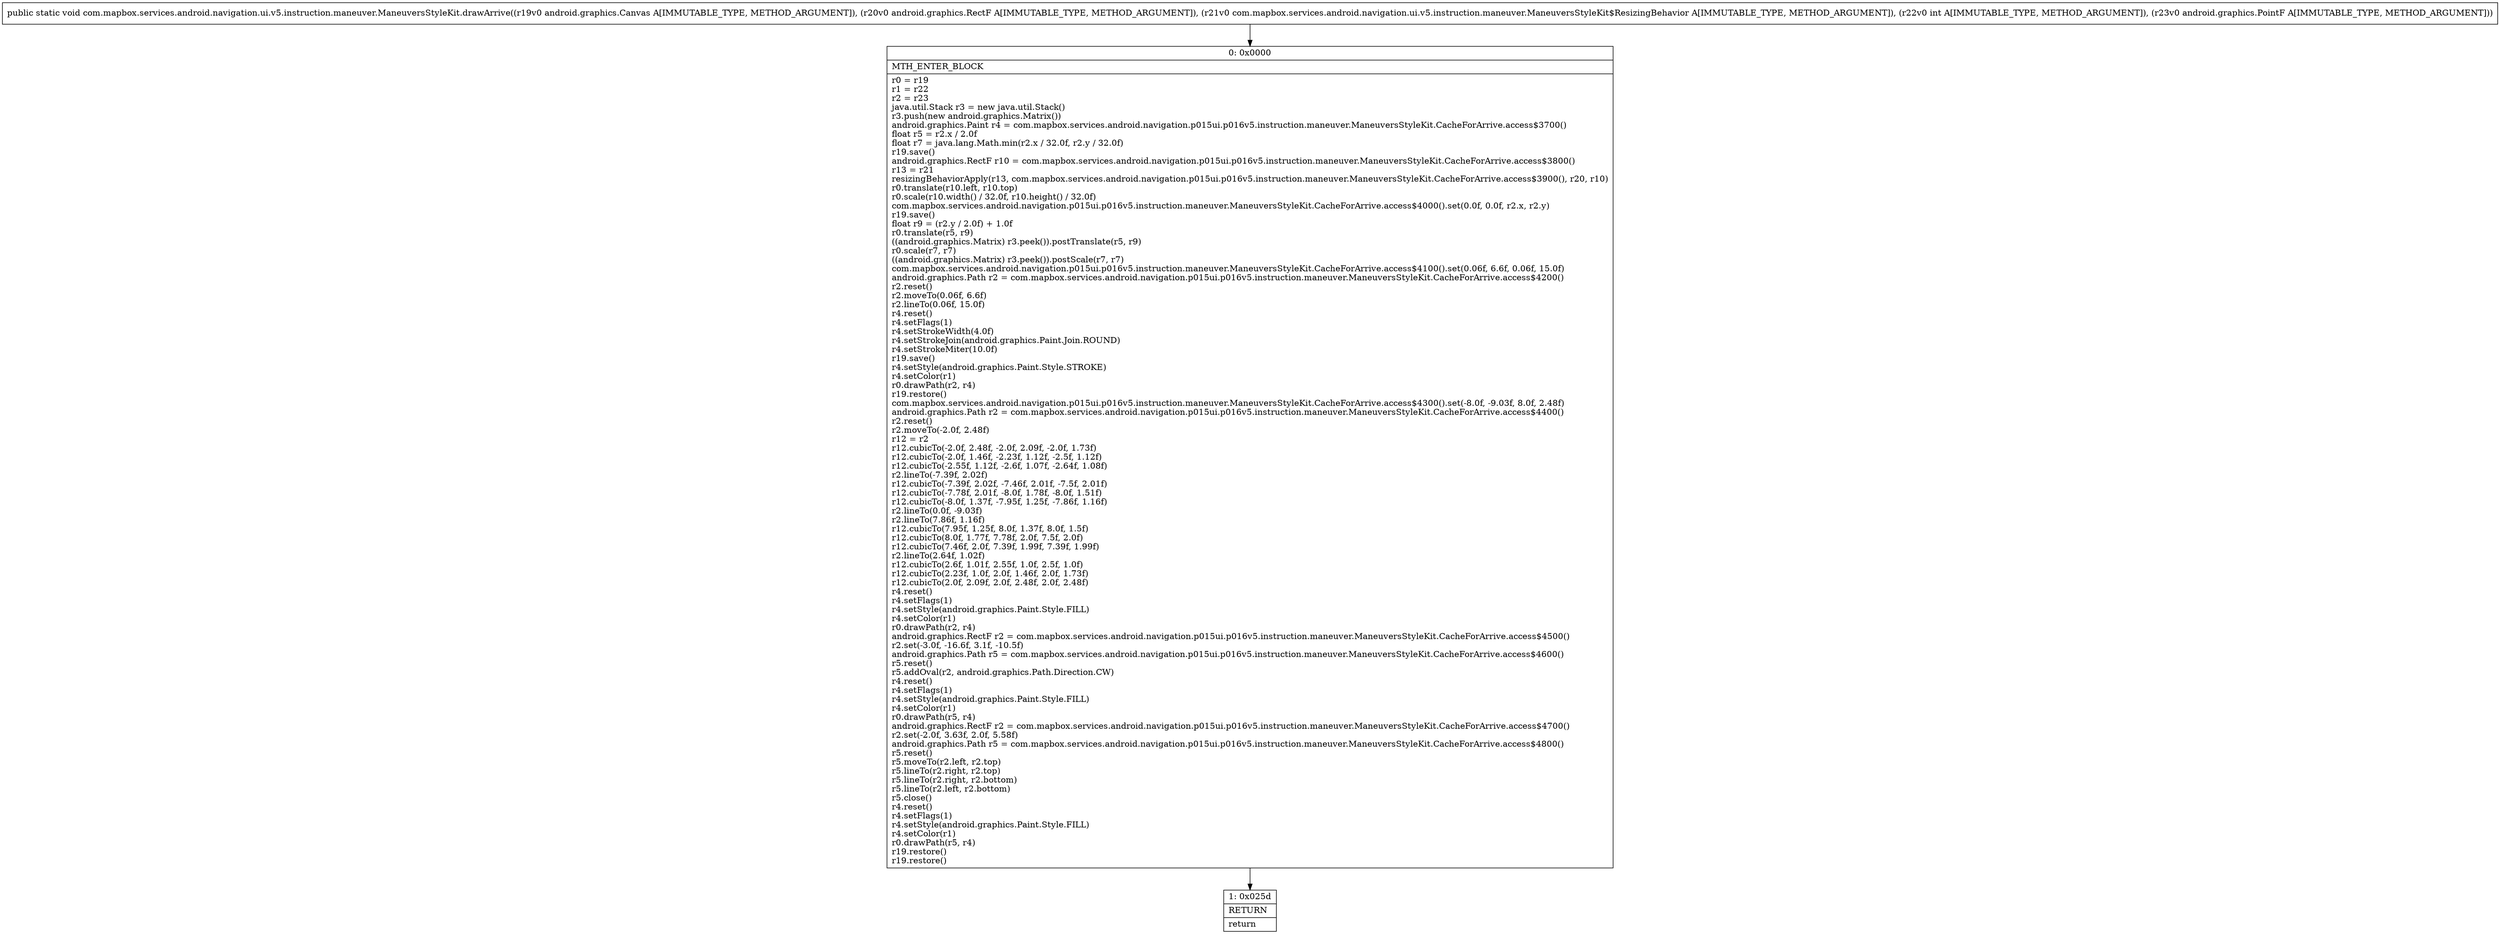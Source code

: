 digraph "CFG forcom.mapbox.services.android.navigation.ui.v5.instruction.maneuver.ManeuversStyleKit.drawArrive(Landroid\/graphics\/Canvas;Landroid\/graphics\/RectF;Lcom\/mapbox\/services\/android\/navigation\/ui\/v5\/instruction\/maneuver\/ManeuversStyleKit$ResizingBehavior;ILandroid\/graphics\/PointF;)V" {
Node_0 [shape=record,label="{0\:\ 0x0000|MTH_ENTER_BLOCK\l|r0 = r19\lr1 = r22\lr2 = r23\ljava.util.Stack r3 = new java.util.Stack()\lr3.push(new android.graphics.Matrix())\landroid.graphics.Paint r4 = com.mapbox.services.android.navigation.p015ui.p016v5.instruction.maneuver.ManeuversStyleKit.CacheForArrive.access$3700()\lfloat r5 = r2.x \/ 2.0f\lfloat r7 = java.lang.Math.min(r2.x \/ 32.0f, r2.y \/ 32.0f)\lr19.save()\landroid.graphics.RectF r10 = com.mapbox.services.android.navigation.p015ui.p016v5.instruction.maneuver.ManeuversStyleKit.CacheForArrive.access$3800()\lr13 = r21\lresizingBehaviorApply(r13, com.mapbox.services.android.navigation.p015ui.p016v5.instruction.maneuver.ManeuversStyleKit.CacheForArrive.access$3900(), r20, r10)\lr0.translate(r10.left, r10.top)\lr0.scale(r10.width() \/ 32.0f, r10.height() \/ 32.0f)\lcom.mapbox.services.android.navigation.p015ui.p016v5.instruction.maneuver.ManeuversStyleKit.CacheForArrive.access$4000().set(0.0f, 0.0f, r2.x, r2.y)\lr19.save()\lfloat r9 = (r2.y \/ 2.0f) + 1.0f\lr0.translate(r5, r9)\l((android.graphics.Matrix) r3.peek()).postTranslate(r5, r9)\lr0.scale(r7, r7)\l((android.graphics.Matrix) r3.peek()).postScale(r7, r7)\lcom.mapbox.services.android.navigation.p015ui.p016v5.instruction.maneuver.ManeuversStyleKit.CacheForArrive.access$4100().set(0.06f, 6.6f, 0.06f, 15.0f)\landroid.graphics.Path r2 = com.mapbox.services.android.navigation.p015ui.p016v5.instruction.maneuver.ManeuversStyleKit.CacheForArrive.access$4200()\lr2.reset()\lr2.moveTo(0.06f, 6.6f)\lr2.lineTo(0.06f, 15.0f)\lr4.reset()\lr4.setFlags(1)\lr4.setStrokeWidth(4.0f)\lr4.setStrokeJoin(android.graphics.Paint.Join.ROUND)\lr4.setStrokeMiter(10.0f)\lr19.save()\lr4.setStyle(android.graphics.Paint.Style.STROKE)\lr4.setColor(r1)\lr0.drawPath(r2, r4)\lr19.restore()\lcom.mapbox.services.android.navigation.p015ui.p016v5.instruction.maneuver.ManeuversStyleKit.CacheForArrive.access$4300().set(\-8.0f, \-9.03f, 8.0f, 2.48f)\landroid.graphics.Path r2 = com.mapbox.services.android.navigation.p015ui.p016v5.instruction.maneuver.ManeuversStyleKit.CacheForArrive.access$4400()\lr2.reset()\lr2.moveTo(\-2.0f, 2.48f)\lr12 = r2\lr12.cubicTo(\-2.0f, 2.48f, \-2.0f, 2.09f, \-2.0f, 1.73f)\lr12.cubicTo(\-2.0f, 1.46f, \-2.23f, 1.12f, \-2.5f, 1.12f)\lr12.cubicTo(\-2.55f, 1.12f, \-2.6f, 1.07f, \-2.64f, 1.08f)\lr2.lineTo(\-7.39f, 2.02f)\lr12.cubicTo(\-7.39f, 2.02f, \-7.46f, 2.01f, \-7.5f, 2.01f)\lr12.cubicTo(\-7.78f, 2.01f, \-8.0f, 1.78f, \-8.0f, 1.51f)\lr12.cubicTo(\-8.0f, 1.37f, \-7.95f, 1.25f, \-7.86f, 1.16f)\lr2.lineTo(0.0f, \-9.03f)\lr2.lineTo(7.86f, 1.16f)\lr12.cubicTo(7.95f, 1.25f, 8.0f, 1.37f, 8.0f, 1.5f)\lr12.cubicTo(8.0f, 1.77f, 7.78f, 2.0f, 7.5f, 2.0f)\lr12.cubicTo(7.46f, 2.0f, 7.39f, 1.99f, 7.39f, 1.99f)\lr2.lineTo(2.64f, 1.02f)\lr12.cubicTo(2.6f, 1.01f, 2.55f, 1.0f, 2.5f, 1.0f)\lr12.cubicTo(2.23f, 1.0f, 2.0f, 1.46f, 2.0f, 1.73f)\lr12.cubicTo(2.0f, 2.09f, 2.0f, 2.48f, 2.0f, 2.48f)\lr4.reset()\lr4.setFlags(1)\lr4.setStyle(android.graphics.Paint.Style.FILL)\lr4.setColor(r1)\lr0.drawPath(r2, r4)\landroid.graphics.RectF r2 = com.mapbox.services.android.navigation.p015ui.p016v5.instruction.maneuver.ManeuversStyleKit.CacheForArrive.access$4500()\lr2.set(\-3.0f, \-16.6f, 3.1f, \-10.5f)\landroid.graphics.Path r5 = com.mapbox.services.android.navigation.p015ui.p016v5.instruction.maneuver.ManeuversStyleKit.CacheForArrive.access$4600()\lr5.reset()\lr5.addOval(r2, android.graphics.Path.Direction.CW)\lr4.reset()\lr4.setFlags(1)\lr4.setStyle(android.graphics.Paint.Style.FILL)\lr4.setColor(r1)\lr0.drawPath(r5, r4)\landroid.graphics.RectF r2 = com.mapbox.services.android.navigation.p015ui.p016v5.instruction.maneuver.ManeuversStyleKit.CacheForArrive.access$4700()\lr2.set(\-2.0f, 3.63f, 2.0f, 5.58f)\landroid.graphics.Path r5 = com.mapbox.services.android.navigation.p015ui.p016v5.instruction.maneuver.ManeuversStyleKit.CacheForArrive.access$4800()\lr5.reset()\lr5.moveTo(r2.left, r2.top)\lr5.lineTo(r2.right, r2.top)\lr5.lineTo(r2.right, r2.bottom)\lr5.lineTo(r2.left, r2.bottom)\lr5.close()\lr4.reset()\lr4.setFlags(1)\lr4.setStyle(android.graphics.Paint.Style.FILL)\lr4.setColor(r1)\lr0.drawPath(r5, r4)\lr19.restore()\lr19.restore()\l}"];
Node_1 [shape=record,label="{1\:\ 0x025d|RETURN\l|return\l}"];
MethodNode[shape=record,label="{public static void com.mapbox.services.android.navigation.ui.v5.instruction.maneuver.ManeuversStyleKit.drawArrive((r19v0 android.graphics.Canvas A[IMMUTABLE_TYPE, METHOD_ARGUMENT]), (r20v0 android.graphics.RectF A[IMMUTABLE_TYPE, METHOD_ARGUMENT]), (r21v0 com.mapbox.services.android.navigation.ui.v5.instruction.maneuver.ManeuversStyleKit$ResizingBehavior A[IMMUTABLE_TYPE, METHOD_ARGUMENT]), (r22v0 int A[IMMUTABLE_TYPE, METHOD_ARGUMENT]), (r23v0 android.graphics.PointF A[IMMUTABLE_TYPE, METHOD_ARGUMENT])) }"];
MethodNode -> Node_0;
Node_0 -> Node_1;
}

